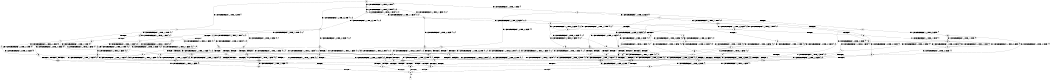 digraph BCG {
size = "7, 10.5";
center = TRUE;
node [shape = circle];
0 [peripheries = 2];
0 -> 1 [label = "EX !1 !ATOMIC_EXCH_BRANCH (1, +1, TRUE, +0, 3, TRUE) !{}"];
0 -> 2 [label = "EX !2 !ATOMIC_EXCH_BRANCH (1, +0, TRUE, +0, 1, TRUE) !{}"];
0 -> 3 [label = "EX !0 !ATOMIC_EXCH_BRANCH (1, +1, TRUE, +1, 1, FALSE) !{}"];
1 -> 4 [label = "TERMINATE !1"];
1 -> 5 [label = "EX !2 !ATOMIC_EXCH_BRANCH (1, +0, TRUE, +0, 1, FALSE) !{0, 1}"];
1 -> 6 [label = "EX !0 !ATOMIC_EXCH_BRANCH (1, +1, TRUE, +1, 1, TRUE) !{0, 1}"];
2 -> 7 [label = "EX !1 !ATOMIC_EXCH_BRANCH (1, +1, TRUE, +0, 3, TRUE) !{0, 1, 2}"];
2 -> 8 [label = "EX !0 !ATOMIC_EXCH_BRANCH (1, +1, TRUE, +1, 1, FALSE) !{0, 1, 2}"];
2 -> 9 [label = "EX !2 !ATOMIC_EXCH_BRANCH (1, +0, TRUE, +0, 1, TRUE) !{0, 1, 2}"];
3 -> 10 [label = "TERMINATE !0"];
3 -> 11 [label = "EX !1 !ATOMIC_EXCH_BRANCH (1, +1, TRUE, +0, 3, FALSE) !{0}"];
3 -> 12 [label = "EX !2 !ATOMIC_EXCH_BRANCH (1, +0, TRUE, +0, 1, FALSE) !{0}"];
4 -> 13 [label = "EX !2 !ATOMIC_EXCH_BRANCH (1, +0, TRUE, +0, 1, FALSE) !{0}"];
4 -> 14 [label = "EX !0 !ATOMIC_EXCH_BRANCH (1, +1, TRUE, +1, 1, TRUE) !{0}"];
5 -> 15 [label = "TERMINATE !1"];
5 -> 16 [label = "TERMINATE !2"];
5 -> 17 [label = "EX !0 !ATOMIC_EXCH_BRANCH (1, +1, TRUE, +1, 1, FALSE) !{0, 1, 2}"];
6 -> 18 [label = "TERMINATE !1"];
6 -> 19 [label = "EX !2 !ATOMIC_EXCH_BRANCH (1, +0, TRUE, +0, 1, FALSE) !{0, 1}"];
6 -> 6 [label = "EX !0 !ATOMIC_EXCH_BRANCH (1, +1, TRUE, +1, 1, TRUE) !{0, 1}"];
7 -> 20 [label = "TERMINATE !1"];
7 -> 21 [label = "EX !0 !ATOMIC_EXCH_BRANCH (1, +1, TRUE, +1, 1, TRUE) !{0, 1, 2}"];
7 -> 22 [label = "EX !2 !ATOMIC_EXCH_BRANCH (1, +0, TRUE, +0, 1, FALSE) !{0, 1, 2}"];
8 -> 23 [label = "TERMINATE !0"];
8 -> 24 [label = "EX !1 !ATOMIC_EXCH_BRANCH (1, +1, TRUE, +0, 3, FALSE) !{0, 1, 2}"];
8 -> 25 [label = "EX !2 !ATOMIC_EXCH_BRANCH (1, +0, TRUE, +0, 1, FALSE) !{0, 1, 2}"];
9 -> 7 [label = "EX !1 !ATOMIC_EXCH_BRANCH (1, +1, TRUE, +0, 3, TRUE) !{0, 1, 2}"];
9 -> 8 [label = "EX !0 !ATOMIC_EXCH_BRANCH (1, +1, TRUE, +1, 1, FALSE) !{0, 1, 2}"];
9 -> 9 [label = "EX !2 !ATOMIC_EXCH_BRANCH (1, +0, TRUE, +0, 1, TRUE) !{0, 1, 2}"];
10 -> 26 [label = "EX !1 !ATOMIC_EXCH_BRANCH (1, +1, TRUE, +0, 3, FALSE) !{}"];
10 -> 27 [label = "EX !2 !ATOMIC_EXCH_BRANCH (1, +0, TRUE, +0, 1, FALSE) !{}"];
11 -> 28 [label = "TERMINATE !0"];
11 -> 29 [label = "EX !2 !ATOMIC_EXCH_BRANCH (1, +0, TRUE, +0, 1, FALSE) !{0, 1}"];
11 -> 30 [label = "EX !1 !ATOMIC_EXCH_BRANCH (1, +1, TRUE, +1, 1, TRUE) !{0, 1}"];
12 -> 31 [label = "TERMINATE !2"];
12 -> 32 [label = "TERMINATE !0"];
12 -> 17 [label = "EX !1 !ATOMIC_EXCH_BRANCH (1, +1, TRUE, +0, 3, TRUE) !{0, 1, 2}"];
13 -> 33 [label = "TERMINATE !2"];
13 -> 34 [label = "EX !0 !ATOMIC_EXCH_BRANCH (1, +1, TRUE, +1, 1, FALSE) !{0, 2}"];
14 -> 35 [label = "EX !2 !ATOMIC_EXCH_BRANCH (1, +0, TRUE, +0, 1, FALSE) !{0}"];
14 -> 14 [label = "EX !0 !ATOMIC_EXCH_BRANCH (1, +1, TRUE, +1, 1, TRUE) !{0}"];
15 -> 33 [label = "TERMINATE !2"];
15 -> 34 [label = "EX !0 !ATOMIC_EXCH_BRANCH (1, +1, TRUE, +1, 1, FALSE) !{0, 2}"];
16 -> 33 [label = "TERMINATE !1"];
16 -> 36 [label = "EX !0 !ATOMIC_EXCH_BRANCH (1, +1, TRUE, +1, 1, FALSE) !{0, 1}"];
17 -> 37 [label = "TERMINATE !1"];
17 -> 38 [label = "TERMINATE !2"];
17 -> 39 [label = "TERMINATE !0"];
18 -> 35 [label = "EX !2 !ATOMIC_EXCH_BRANCH (1, +0, TRUE, +0, 1, FALSE) !{0}"];
18 -> 14 [label = "EX !0 !ATOMIC_EXCH_BRANCH (1, +1, TRUE, +1, 1, TRUE) !{0}"];
19 -> 40 [label = "TERMINATE !1"];
19 -> 41 [label = "TERMINATE !2"];
19 -> 17 [label = "EX !0 !ATOMIC_EXCH_BRANCH (1, +1, TRUE, +1, 1, FALSE) !{0, 1, 2}"];
20 -> 42 [label = "EX !0 !ATOMIC_EXCH_BRANCH (1, +1, TRUE, +1, 1, TRUE) !{0, 2}"];
20 -> 43 [label = "EX !2 !ATOMIC_EXCH_BRANCH (1, +0, TRUE, +0, 1, FALSE) !{0, 2}"];
21 -> 44 [label = "TERMINATE !1"];
21 -> 45 [label = "EX !2 !ATOMIC_EXCH_BRANCH (1, +0, TRUE, +0, 1, FALSE) !{0, 1, 2}"];
21 -> 21 [label = "EX !0 !ATOMIC_EXCH_BRANCH (1, +1, TRUE, +1, 1, TRUE) !{0, 1, 2}"];
22 -> 15 [label = "TERMINATE !1"];
22 -> 16 [label = "TERMINATE !2"];
22 -> 17 [label = "EX !0 !ATOMIC_EXCH_BRANCH (1, +1, TRUE, +1, 1, FALSE) !{0, 1, 2}"];
23 -> 46 [label = "EX !1 !ATOMIC_EXCH_BRANCH (1, +1, TRUE, +0, 3, FALSE) !{1, 2}"];
23 -> 47 [label = "EX !2 !ATOMIC_EXCH_BRANCH (1, +0, TRUE, +0, 1, FALSE) !{1, 2}"];
24 -> 48 [label = "TERMINATE !0"];
24 -> 49 [label = "EX !2 !ATOMIC_EXCH_BRANCH (1, +0, TRUE, +0, 1, FALSE) !{0, 1, 2}"];
24 -> 50 [label = "EX !1 !ATOMIC_EXCH_BRANCH (1, +1, TRUE, +1, 1, TRUE) !{0, 1, 2}"];
25 -> 31 [label = "TERMINATE !2"];
25 -> 32 [label = "TERMINATE !0"];
25 -> 17 [label = "EX !1 !ATOMIC_EXCH_BRANCH (1, +1, TRUE, +0, 3, TRUE) !{0, 1, 2}"];
26 -> 51 [label = "EX !2 !ATOMIC_EXCH_BRANCH (1, +0, TRUE, +0, 1, FALSE) !{1}"];
26 -> 52 [label = "EX !1 !ATOMIC_EXCH_BRANCH (1, +1, TRUE, +1, 1, TRUE) !{1}"];
27 -> 53 [label = "TERMINATE !2"];
27 -> 54 [label = "EX !1 !ATOMIC_EXCH_BRANCH (1, +1, TRUE, +0, 3, TRUE) !{1, 2}"];
28 -> 51 [label = "EX !2 !ATOMIC_EXCH_BRANCH (1, +0, TRUE, +0, 1, FALSE) !{1}"];
28 -> 52 [label = "EX !1 !ATOMIC_EXCH_BRANCH (1, +1, TRUE, +1, 1, TRUE) !{1}"];
29 -> 55 [label = "TERMINATE !2"];
29 -> 56 [label = "TERMINATE !0"];
29 -> 17 [label = "EX !1 !ATOMIC_EXCH_BRANCH (1, +1, TRUE, +1, 1, FALSE) !{0, 1, 2}"];
30 -> 57 [label = "TERMINATE !0"];
30 -> 58 [label = "EX !2 !ATOMIC_EXCH_BRANCH (1, +0, TRUE, +0, 1, FALSE) !{0, 1}"];
30 -> 59 [label = "EX !1 !ATOMIC_EXCH_BRANCH (1, +1, TRUE, +0, 3, FALSE) !{0, 1}"];
31 -> 53 [label = "TERMINATE !0"];
31 -> 36 [label = "EX !1 !ATOMIC_EXCH_BRANCH (1, +1, TRUE, +0, 3, TRUE) !{0, 1}"];
32 -> 53 [label = "TERMINATE !2"];
32 -> 54 [label = "EX !1 !ATOMIC_EXCH_BRANCH (1, +1, TRUE, +0, 3, TRUE) !{1, 2}"];
33 -> 60 [label = "EX !0 !ATOMIC_EXCH_BRANCH (1, +1, TRUE, +1, 1, FALSE) !{0}"];
34 -> 61 [label = "TERMINATE !2"];
34 -> 62 [label = "TERMINATE !0"];
35 -> 63 [label = "TERMINATE !2"];
35 -> 34 [label = "EX !0 !ATOMIC_EXCH_BRANCH (1, +1, TRUE, +1, 1, FALSE) !{0, 2}"];
36 -> 61 [label = "TERMINATE !1"];
36 -> 64 [label = "TERMINATE !0"];
37 -> 61 [label = "TERMINATE !2"];
37 -> 62 [label = "TERMINATE !0"];
38 -> 61 [label = "TERMINATE !1"];
38 -> 64 [label = "TERMINATE !0"];
39 -> 62 [label = "TERMINATE !1"];
39 -> 64 [label = "TERMINATE !2"];
40 -> 63 [label = "TERMINATE !2"];
40 -> 34 [label = "EX !0 !ATOMIC_EXCH_BRANCH (1, +1, TRUE, +1, 1, FALSE) !{0, 2}"];
41 -> 63 [label = "TERMINATE !1"];
41 -> 36 [label = "EX !0 !ATOMIC_EXCH_BRANCH (1, +1, TRUE, +1, 1, FALSE) !{0, 1}"];
42 -> 65 [label = "EX !2 !ATOMIC_EXCH_BRANCH (1, +0, TRUE, +0, 1, FALSE) !{0, 2}"];
42 -> 42 [label = "EX !0 !ATOMIC_EXCH_BRANCH (1, +1, TRUE, +1, 1, TRUE) !{0, 2}"];
43 -> 33 [label = "TERMINATE !2"];
43 -> 34 [label = "EX !0 !ATOMIC_EXCH_BRANCH (1, +1, TRUE, +1, 1, FALSE) !{0, 2}"];
44 -> 65 [label = "EX !2 !ATOMIC_EXCH_BRANCH (1, +0, TRUE, +0, 1, FALSE) !{0, 2}"];
44 -> 42 [label = "EX !0 !ATOMIC_EXCH_BRANCH (1, +1, TRUE, +1, 1, TRUE) !{0, 2}"];
45 -> 40 [label = "TERMINATE !1"];
45 -> 41 [label = "TERMINATE !2"];
45 -> 17 [label = "EX !0 !ATOMIC_EXCH_BRANCH (1, +1, TRUE, +1, 1, FALSE) !{0, 1, 2}"];
46 -> 66 [label = "EX !2 !ATOMIC_EXCH_BRANCH (1, +0, TRUE, +0, 1, FALSE) !{1, 2}"];
46 -> 67 [label = "EX !1 !ATOMIC_EXCH_BRANCH (1, +1, TRUE, +1, 1, TRUE) !{1, 2}"];
47 -> 53 [label = "TERMINATE !2"];
47 -> 54 [label = "EX !1 !ATOMIC_EXCH_BRANCH (1, +1, TRUE, +0, 3, TRUE) !{1, 2}"];
48 -> 66 [label = "EX !2 !ATOMIC_EXCH_BRANCH (1, +0, TRUE, +0, 1, FALSE) !{1, 2}"];
48 -> 67 [label = "EX !1 !ATOMIC_EXCH_BRANCH (1, +1, TRUE, +1, 1, TRUE) !{1, 2}"];
49 -> 55 [label = "TERMINATE !2"];
49 -> 56 [label = "TERMINATE !0"];
49 -> 17 [label = "EX !1 !ATOMIC_EXCH_BRANCH (1, +1, TRUE, +1, 1, FALSE) !{0, 1, 2}"];
50 -> 68 [label = "TERMINATE !0"];
50 -> 69 [label = "EX !2 !ATOMIC_EXCH_BRANCH (1, +0, TRUE, +0, 1, FALSE) !{0, 1, 2}"];
50 -> 24 [label = "EX !1 !ATOMIC_EXCH_BRANCH (1, +1, TRUE, +0, 3, FALSE) !{0, 1, 2}"];
51 -> 70 [label = "TERMINATE !2"];
51 -> 54 [label = "EX !1 !ATOMIC_EXCH_BRANCH (1, +1, TRUE, +1, 1, FALSE) !{1, 2}"];
52 -> 71 [label = "EX !2 !ATOMIC_EXCH_BRANCH (1, +0, TRUE, +0, 1, FALSE) !{1}"];
52 -> 72 [label = "EX !1 !ATOMIC_EXCH_BRANCH (1, +1, TRUE, +0, 3, FALSE) !{1}"];
53 -> 73 [label = "EX !1 !ATOMIC_EXCH_BRANCH (1, +1, TRUE, +0, 3, TRUE) !{1}"];
54 -> 62 [label = "TERMINATE !1"];
54 -> 64 [label = "TERMINATE !2"];
55 -> 70 [label = "TERMINATE !0"];
55 -> 36 [label = "EX !1 !ATOMIC_EXCH_BRANCH (1, +1, TRUE, +1, 1, FALSE) !{0, 1}"];
56 -> 70 [label = "TERMINATE !2"];
56 -> 54 [label = "EX !1 !ATOMIC_EXCH_BRANCH (1, +1, TRUE, +1, 1, FALSE) !{1, 2}"];
57 -> 71 [label = "EX !2 !ATOMIC_EXCH_BRANCH (1, +0, TRUE, +0, 1, FALSE) !{1}"];
57 -> 72 [label = "EX !1 !ATOMIC_EXCH_BRANCH (1, +1, TRUE, +0, 3, FALSE) !{1}"];
58 -> 74 [label = "TERMINATE !2"];
58 -> 75 [label = "TERMINATE !0"];
58 -> 17 [label = "EX !1 !ATOMIC_EXCH_BRANCH (1, +1, TRUE, +0, 3, TRUE) !{0, 1, 2}"];
59 -> 28 [label = "TERMINATE !0"];
59 -> 29 [label = "EX !2 !ATOMIC_EXCH_BRANCH (1, +0, TRUE, +0, 1, FALSE) !{0, 1}"];
59 -> 30 [label = "EX !1 !ATOMIC_EXCH_BRANCH (1, +1, TRUE, +1, 1, TRUE) !{0, 1}"];
60 -> 76 [label = "TERMINATE !0"];
61 -> 76 [label = "TERMINATE !0"];
62 -> 76 [label = "TERMINATE !2"];
63 -> 60 [label = "EX !0 !ATOMIC_EXCH_BRANCH (1, +1, TRUE, +1, 1, FALSE) !{0}"];
64 -> 76 [label = "TERMINATE !1"];
65 -> 63 [label = "TERMINATE !2"];
65 -> 34 [label = "EX !0 !ATOMIC_EXCH_BRANCH (1, +1, TRUE, +1, 1, FALSE) !{0, 2}"];
66 -> 70 [label = "TERMINATE !2"];
66 -> 54 [label = "EX !1 !ATOMIC_EXCH_BRANCH (1, +1, TRUE, +1, 1, FALSE) !{1, 2}"];
67 -> 77 [label = "EX !2 !ATOMIC_EXCH_BRANCH (1, +0, TRUE, +0, 1, FALSE) !{1, 2}"];
67 -> 46 [label = "EX !1 !ATOMIC_EXCH_BRANCH (1, +1, TRUE, +0, 3, FALSE) !{1, 2}"];
68 -> 77 [label = "EX !2 !ATOMIC_EXCH_BRANCH (1, +0, TRUE, +0, 1, FALSE) !{1, 2}"];
68 -> 46 [label = "EX !1 !ATOMIC_EXCH_BRANCH (1, +1, TRUE, +0, 3, FALSE) !{1, 2}"];
69 -> 74 [label = "TERMINATE !2"];
69 -> 75 [label = "TERMINATE !0"];
69 -> 17 [label = "EX !1 !ATOMIC_EXCH_BRANCH (1, +1, TRUE, +0, 3, TRUE) !{0, 1, 2}"];
70 -> 73 [label = "EX !1 !ATOMIC_EXCH_BRANCH (1, +1, TRUE, +1, 1, FALSE) !{1}"];
71 -> 78 [label = "TERMINATE !2"];
71 -> 54 [label = "EX !1 !ATOMIC_EXCH_BRANCH (1, +1, TRUE, +0, 3, TRUE) !{1, 2}"];
72 -> 51 [label = "EX !2 !ATOMIC_EXCH_BRANCH (1, +0, TRUE, +0, 1, FALSE) !{1}"];
72 -> 52 [label = "EX !1 !ATOMIC_EXCH_BRANCH (1, +1, TRUE, +1, 1, TRUE) !{1}"];
73 -> 76 [label = "TERMINATE !1"];
74 -> 78 [label = "TERMINATE !0"];
74 -> 36 [label = "EX !1 !ATOMIC_EXCH_BRANCH (1, +1, TRUE, +0, 3, TRUE) !{0, 1}"];
75 -> 78 [label = "TERMINATE !2"];
75 -> 54 [label = "EX !1 !ATOMIC_EXCH_BRANCH (1, +1, TRUE, +0, 3, TRUE) !{1, 2}"];
76 -> 79 [label = "exit"];
77 -> 78 [label = "TERMINATE !2"];
77 -> 54 [label = "EX !1 !ATOMIC_EXCH_BRANCH (1, +1, TRUE, +0, 3, TRUE) !{1, 2}"];
78 -> 73 [label = "EX !1 !ATOMIC_EXCH_BRANCH (1, +1, TRUE, +0, 3, TRUE) !{1}"];
}
